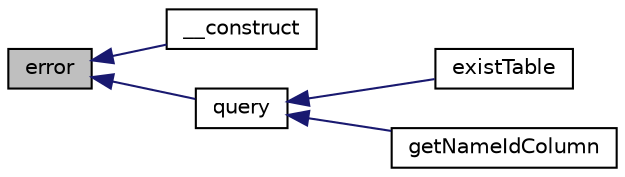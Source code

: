 digraph "error"
{
  edge [fontname="Helvetica",fontsize="10",labelfontname="Helvetica",labelfontsize="10"];
  node [fontname="Helvetica",fontsize="10",shape=record];
  rankdir="LR";
  Node17 [label="error",height=0.2,width=0.4,color="black", fillcolor="grey75", style="filled", fontcolor="black"];
  Node17 -> Node18 [dir="back",color="midnightblue",fontsize="10",style="solid",fontname="Helvetica"];
  Node18 [label="__construct",height=0.2,width=0.4,color="black", fillcolor="white", style="filled",URL="$class_my_sql_conection.html#a095c5d389db211932136b53f25f39685"];
  Node17 -> Node19 [dir="back",color="midnightblue",fontsize="10",style="solid",fontname="Helvetica"];
  Node19 [label="query",height=0.2,width=0.4,color="black", fillcolor="white", style="filled",URL="$class_my_sql_conection.html#ac9fddec3f6bd1db128887a1b211d90f0"];
  Node19 -> Node20 [dir="back",color="midnightblue",fontsize="10",style="solid",fontname="Helvetica"];
  Node20 [label="existTable",height=0.2,width=0.4,color="black", fillcolor="white", style="filled",URL="$class_my_sql_conection.html#a421b3316d3ece1b6d8ba968488939ff9"];
  Node19 -> Node21 [dir="back",color="midnightblue",fontsize="10",style="solid",fontname="Helvetica"];
  Node21 [label="getNameIdColumn",height=0.2,width=0.4,color="black", fillcolor="white", style="filled",URL="$class_my_sql_conection.html#af40dd57b52816d36d041b95cc08dba05"];
}
